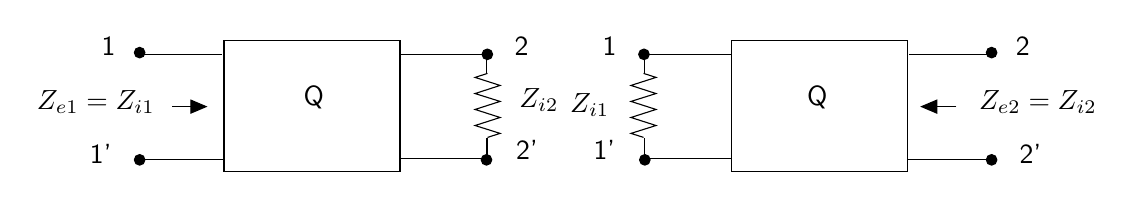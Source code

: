 \begin{tikzpicture}[y=-1cm]
\sf
\path (2.989,3.944) node[text=black,anchor=base west] {$Z_{i2}$};
\path (8.827,3.964) node[text=black,anchor=base west] {$Z_{e2}=Z_{i2}$};
\path (9.344,4.658) node[text=black,anchor=base west] {2'};
\path (9.296,3.278) node[text=black,anchor=base west] {2};
\path (4.453,4.602) node[text=black,anchor=base east] {1'};
\path (4.471,3.278) node[text=black,anchor=base east] {1};
\path (-1.393,3.964) node[text=black,anchor=base east] {$Z_{e1}=Z_{i1}$};
\draw[arrows=-triangle 45,black] (-1.296,3.933) -- (-0.847,3.933);
\draw[black] (2.702,4.336) -- (2.702,4.6);
\draw[black] (2.698,3.513) -- (2.698,3.313);
\draw[black] (2.709,3.511) -- (2.551,3.562) -- (2.869,3.664) -- (2.551,3.767) -- (2.869,3.867) -- (2.551,3.969) -- (2.869,4.071) -- (2.551,4.173) -- (2.869,4.273) -- (2.709,4.324);
\path (0.502,3.916) node[text=black,anchor=base] {Q};
\path (2.949,4.602) node[text=black,anchor=base west] {2'};
\path (2.929,3.278) node[text=black,anchor=base west] {2};
\path (-1.942,4.658) node[text=black,anchor=base east] {1'};
\path (-1.893,3.278) node[text=black,anchor=base east] {1};
\path (4.38,4.004) node[text=black,anchor=base east] {$Z_{i1}$};
\path (6.898,3.916) node[text=black,anchor=base] {Q};
\draw[black] (4.691,3.511) -- (4.849,3.562) -- (4.531,3.664) -- (4.849,3.767) -- (4.531,3.867) -- (4.849,3.969) -- (4.531,4.071) -- (4.849,4.173) -- (4.531,4.273) -- (4.691,4.324);
\draw[black] (4.704,3.513) -- (4.704,3.313);
\draw[black] (4.698,4.336) -- (4.698,4.6);
\draw[arrows=-triangle 45,black] (8.662,3.933) -- (8.204,3.933);
\draw[black] (1.607,3.269) -- (2.689,3.269);
\draw[black] (1.596,4.589) -- (2.678,4.589);
\draw[black] (-1.74,3.269) -- (-0.658,3.269);
\draw[black] (-1.731,4.607) -- (-0.649,4.607);
\draw[black] (-0.638,3.091) rectangle (1.598,4.756);
\filldraw[black] (2.696,4.609) ellipse (0.067cm and 0.067cm);
\filldraw[black] (2.707,3.269) ellipse (0.067cm and 0.067cm);
\filldraw[black] (-1.709,4.609) ellipse (0.067cm and 0.067cm);
\filldraw[black] (-1.709,3.247) ellipse (0.067cm and 0.067cm);
\filldraw[black] (9.111,3.247) ellipse (0.067cm and 0.067cm);
\filldraw[black] (9.111,4.609) ellipse (0.067cm and 0.067cm);
\filldraw[black] (4.696,3.269) ellipse (0.067cm and 0.067cm);
\filldraw[black] (4.707,4.609) ellipse (0.067cm and 0.067cm);
\draw[black] (5.804,3.091) rectangle (8.04,4.756);
\draw[black] (9.133,4.607) -- (8.051,4.607);
\draw[black] (9.142,3.269) -- (8.06,3.269);
\draw[black] (5.807,4.589) -- (4.724,4.589);
\draw[black] (5.796,3.269) -- (4.713,3.269);

\end{tikzpicture}%

%% Configure (x)emacs for this file ...
%% Local Variables:
%% mode: latex
%% End: